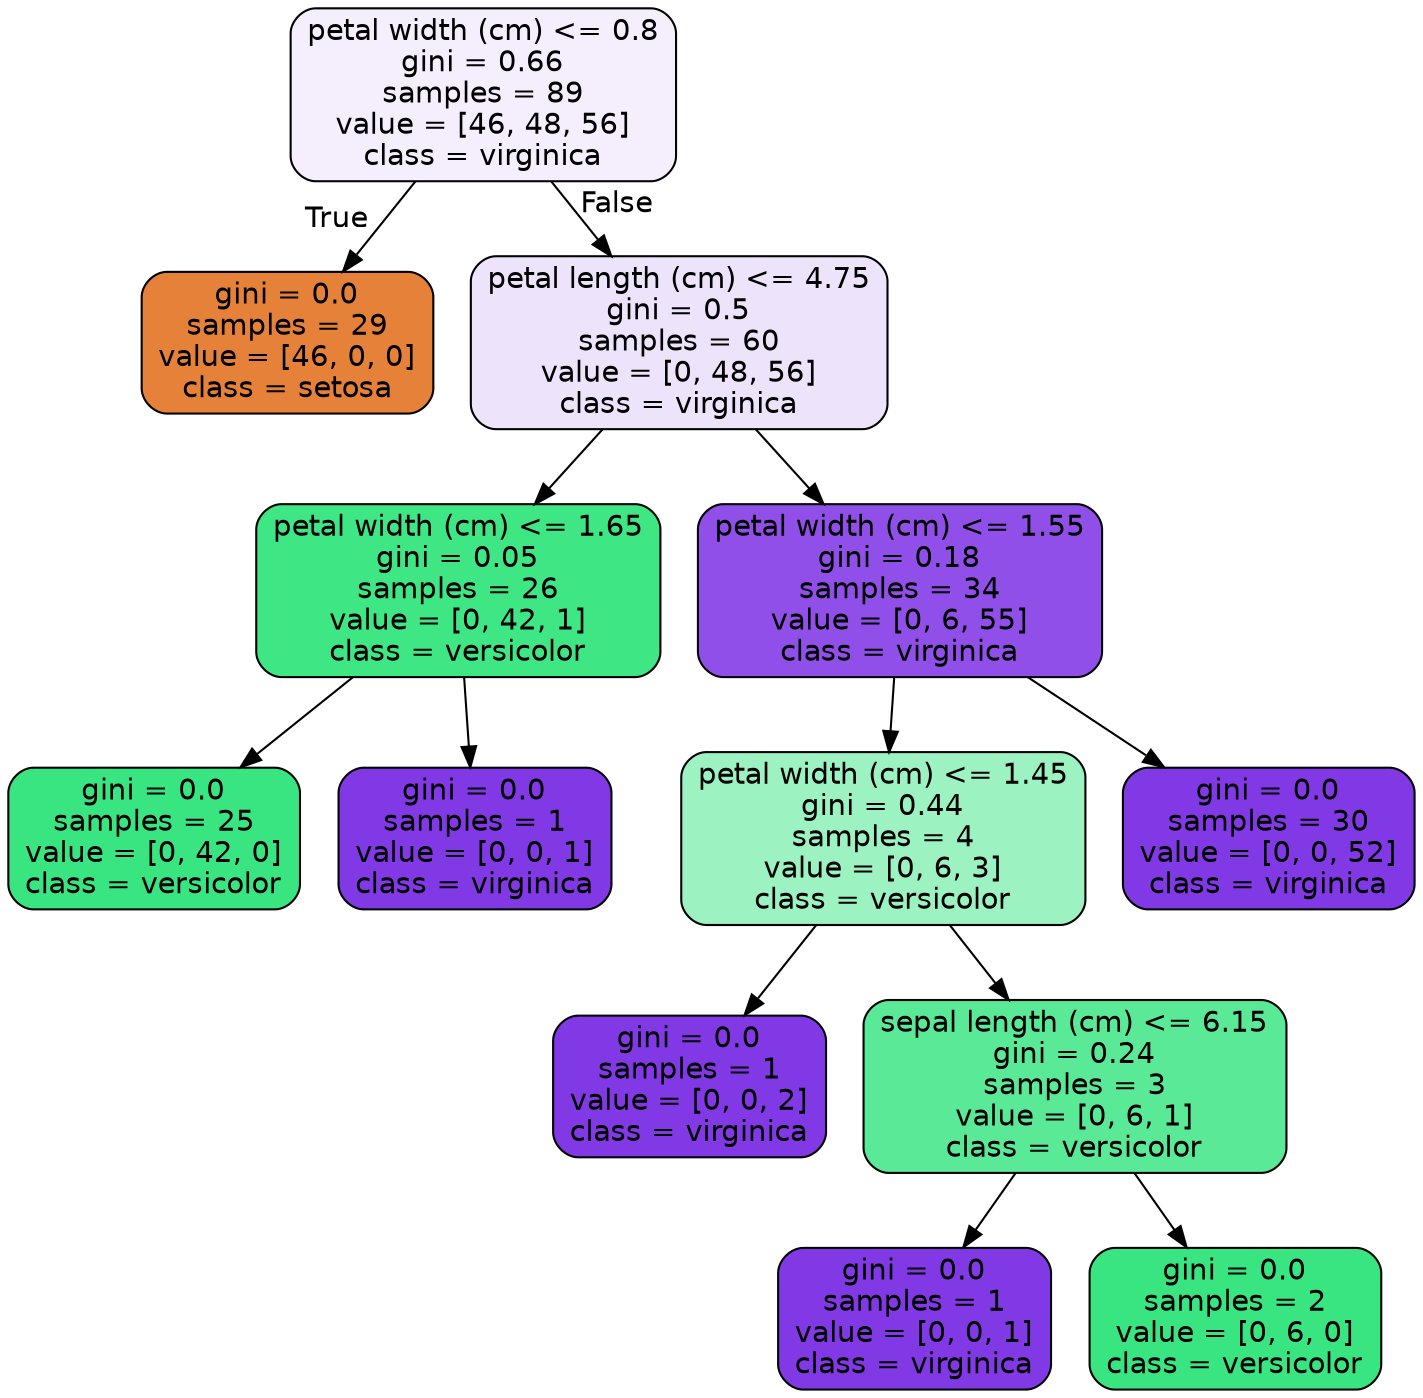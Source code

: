 digraph Tree {
node [shape=box, style="filled, rounded", color="black", fontname=helvetica] ;
edge [fontname=helvetica] ;
0 [label="petal width (cm) <= 0.8\ngini = 0.66\nsamples = 89\nvalue = [46, 48, 56]\nclass = virginica", fillcolor="#f5effd"] ;
1 [label="gini = 0.0\nsamples = 29\nvalue = [46, 0, 0]\nclass = setosa", fillcolor="#e58139"] ;
0 -> 1 [labeldistance=2.5, labelangle=45, headlabel="True"] ;
2 [label="petal length (cm) <= 4.75\ngini = 0.5\nsamples = 60\nvalue = [0, 48, 56]\nclass = virginica", fillcolor="#ede3fb"] ;
0 -> 2 [labeldistance=2.5, labelangle=-45, headlabel="False"] ;
3 [label="petal width (cm) <= 1.65\ngini = 0.05\nsamples = 26\nvalue = [0, 42, 1]\nclass = versicolor", fillcolor="#3ee684"] ;
2 -> 3 ;
4 [label="gini = 0.0\nsamples = 25\nvalue = [0, 42, 0]\nclass = versicolor", fillcolor="#39e581"] ;
3 -> 4 ;
5 [label="gini = 0.0\nsamples = 1\nvalue = [0, 0, 1]\nclass = virginica", fillcolor="#8139e5"] ;
3 -> 5 ;
6 [label="petal width (cm) <= 1.55\ngini = 0.18\nsamples = 34\nvalue = [0, 6, 55]\nclass = virginica", fillcolor="#8f4fe8"] ;
2 -> 6 ;
7 [label="petal width (cm) <= 1.45\ngini = 0.44\nsamples = 4\nvalue = [0, 6, 3]\nclass = versicolor", fillcolor="#9cf2c0"] ;
6 -> 7 ;
8 [label="gini = 0.0\nsamples = 1\nvalue = [0, 0, 2]\nclass = virginica", fillcolor="#8139e5"] ;
7 -> 8 ;
9 [label="sepal length (cm) <= 6.15\ngini = 0.24\nsamples = 3\nvalue = [0, 6, 1]\nclass = versicolor", fillcolor="#5ae996"] ;
7 -> 9 ;
10 [label="gini = 0.0\nsamples = 1\nvalue = [0, 0, 1]\nclass = virginica", fillcolor="#8139e5"] ;
9 -> 10 ;
11 [label="gini = 0.0\nsamples = 2\nvalue = [0, 6, 0]\nclass = versicolor", fillcolor="#39e581"] ;
9 -> 11 ;
12 [label="gini = 0.0\nsamples = 30\nvalue = [0, 0, 52]\nclass = virginica", fillcolor="#8139e5"] ;
6 -> 12 ;
}